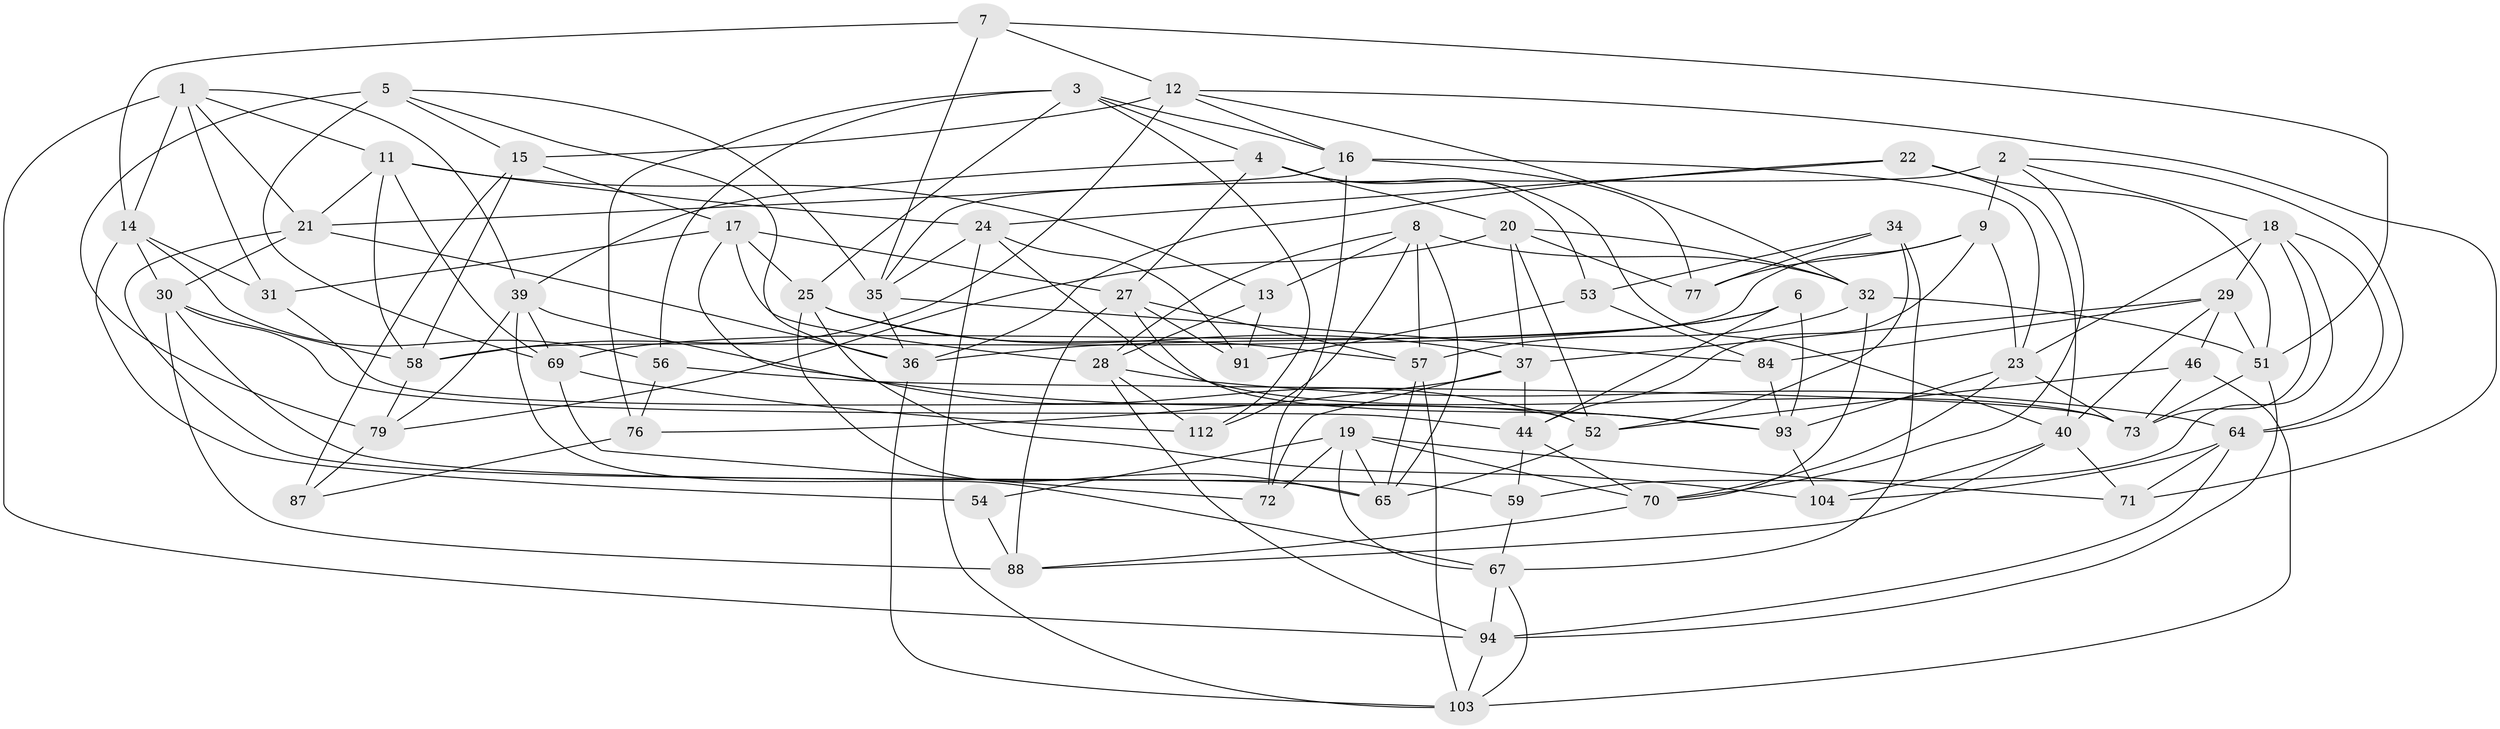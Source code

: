 // original degree distribution, {4: 1.0}
// Generated by graph-tools (version 1.1) at 2025/42/03/06/25 10:42:16]
// undirected, 66 vertices, 174 edges
graph export_dot {
graph [start="1"]
  node [color=gray90,style=filled];
  1 [super="+111"];
  2 [super="+26"];
  3 [super="+48"];
  4 [super="+10"];
  5 [super="+108"];
  6;
  7;
  8 [super="+42"];
  9 [super="+92"];
  11 [super="+102"];
  12 [super="+98"];
  13;
  14 [super="+81"];
  15 [super="+47"];
  16 [super="+60"];
  17 [super="+49"];
  18 [super="+86"];
  19 [super="+75"];
  20 [super="+33"];
  21 [super="+66"];
  22;
  23 [super="+41"];
  24 [super="+45"];
  25 [super="+55"];
  27 [super="+50"];
  28 [super="+38"];
  29 [super="+68"];
  30 [super="+95"];
  31;
  32 [super="+43"];
  34;
  35 [super="+106"];
  36 [super="+61"];
  37 [super="+89"];
  39 [super="+74"];
  40 [super="+82"];
  44 [super="+83"];
  46;
  51 [super="+107"];
  52 [super="+90"];
  53;
  54;
  56;
  57 [super="+63"];
  58 [super="+62"];
  59;
  64 [super="+78"];
  65 [super="+109"];
  67 [super="+101"];
  69 [super="+85"];
  70 [super="+96"];
  71;
  72;
  73 [super="+80"];
  76;
  77;
  79 [super="+97"];
  84;
  87;
  88 [super="+99"];
  91;
  93 [super="+100"];
  94 [super="+105"];
  103 [super="+110"];
  104;
  112;
  1 -- 39;
  1 -- 31;
  1 -- 21;
  1 -- 11;
  1 -- 14;
  1 -- 94;
  2 -- 9 [weight=2];
  2 -- 70;
  2 -- 64;
  2 -- 18;
  2 -- 35;
  3 -- 25;
  3 -- 16;
  3 -- 56;
  3 -- 112;
  3 -- 4;
  3 -- 76;
  4 -- 20;
  4 -- 27;
  4 -- 53;
  4 -- 40;
  4 -- 39;
  5 -- 35;
  5 -- 36;
  5 -- 15;
  5 -- 79 [weight=2];
  5 -- 69;
  6 -- 44;
  6 -- 36;
  6 -- 93;
  6 -- 69;
  7 -- 14;
  7 -- 12;
  7 -- 35;
  7 -- 51;
  8 -- 112;
  8 -- 28;
  8 -- 65;
  8 -- 32;
  8 -- 13;
  8 -- 57;
  9 -- 77;
  9 -- 23;
  9 -- 58;
  9 -- 44;
  11 -- 13;
  11 -- 69;
  11 -- 21;
  11 -- 24;
  11 -- 58;
  12 -- 71;
  12 -- 58;
  12 -- 32;
  12 -- 16;
  12 -- 15;
  13 -- 91;
  13 -- 28;
  14 -- 54;
  14 -- 56;
  14 -- 31;
  14 -- 30;
  15 -- 87 [weight=2];
  15 -- 58;
  15 -- 17;
  16 -- 72;
  16 -- 23;
  16 -- 77;
  16 -- 21;
  17 -- 52;
  17 -- 28;
  17 -- 27;
  17 -- 25;
  17 -- 31;
  18 -- 59;
  18 -- 23;
  18 -- 29;
  18 -- 64;
  18 -- 73;
  19 -- 65;
  19 -- 70;
  19 -- 54;
  19 -- 72;
  19 -- 67;
  19 -- 71;
  20 -- 77;
  20 -- 32;
  20 -- 79;
  20 -- 52;
  20 -- 37;
  21 -- 36;
  21 -- 30;
  21 -- 65;
  22 -- 24;
  22 -- 40;
  22 -- 51;
  22 -- 36;
  23 -- 70;
  23 -- 73;
  23 -- 93;
  24 -- 35;
  24 -- 73;
  24 -- 91;
  24 -- 103;
  25 -- 65;
  25 -- 104;
  25 -- 57;
  25 -- 37;
  27 -- 93;
  27 -- 57;
  27 -- 91;
  27 -- 88;
  28 -- 112;
  28 -- 64;
  28 -- 94;
  29 -- 40;
  29 -- 37;
  29 -- 84;
  29 -- 51;
  29 -- 46;
  30 -- 44;
  30 -- 58;
  30 -- 88;
  30 -- 59;
  31 -- 52;
  32 -- 51;
  32 -- 70;
  32 -- 57;
  34 -- 77;
  34 -- 53;
  34 -- 52;
  34 -- 67;
  35 -- 36;
  35 -- 84;
  36 -- 103;
  37 -- 72;
  37 -- 44;
  37 -- 76;
  39 -- 79;
  39 -- 93;
  39 -- 67;
  39 -- 69;
  40 -- 104;
  40 -- 71;
  40 -- 88;
  44 -- 70;
  44 -- 59;
  46 -- 103;
  46 -- 52;
  46 -- 73;
  51 -- 73;
  51 -- 94;
  52 -- 65;
  53 -- 84;
  53 -- 91;
  54 -- 88 [weight=2];
  56 -- 76;
  56 -- 73;
  57 -- 103;
  57 -- 65;
  58 -- 79;
  59 -- 67;
  64 -- 104;
  64 -- 94;
  64 -- 71;
  67 -- 103;
  67 -- 94;
  69 -- 72;
  69 -- 112;
  70 -- 88;
  76 -- 87;
  79 -- 87;
  84 -- 93;
  93 -- 104;
  94 -- 103;
}
